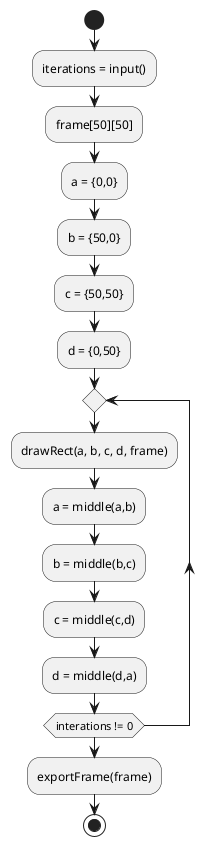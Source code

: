 @startuml
start
:iterations = input();
:frame[50][50];
:a = {0,0}; 
:b = {50,0};
:c = {50,50};
:d = {0,50};

repeat
    :drawRect(a, b, c, d, frame);
    :a = middle(a,b);
    :b = middle(b,c);
    :c = middle(c,d);
    :d = middle(d,a);
repeat while (interations != 0)

:exportFrame(frame);
stop
@enduml